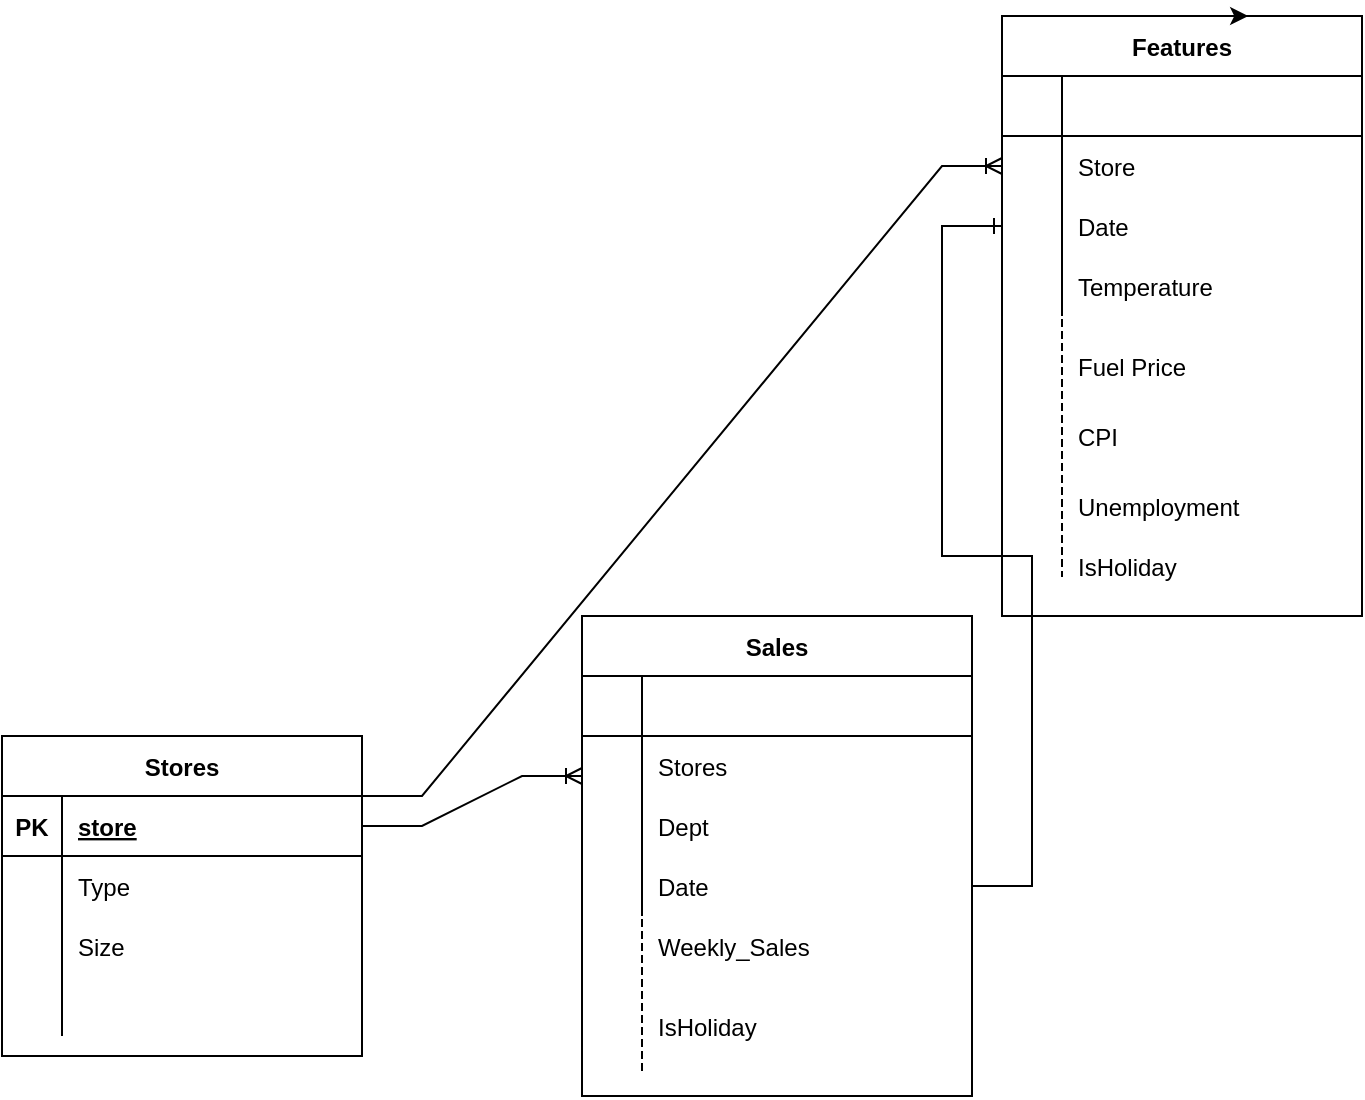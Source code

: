 <mxfile version="16.4.5" type="device"><diagram id="DaACYQCFc3yUOMHqeK-o" name="Page-1"><mxGraphModel dx="1038" dy="1589" grid="1" gridSize="10" guides="1" tooltips="1" connect="1" arrows="1" fold="1" page="1" pageScale="1" pageWidth="850" pageHeight="1100" math="0" shadow="0"><root><mxCell id="0"/><mxCell id="1" parent="0"/><mxCell id="MwyCv-HFKwKyy_BUyYLE-2" value="Stores" style="shape=table;startSize=30;container=1;collapsible=1;childLayout=tableLayout;fixedRows=1;rowLines=0;fontStyle=1;align=center;resizeLast=1;" vertex="1" parent="1"><mxGeometry x="50" y="330" width="180" height="160" as="geometry"/></mxCell><mxCell id="MwyCv-HFKwKyy_BUyYLE-3" value="" style="shape=tableRow;horizontal=0;startSize=0;swimlaneHead=0;swimlaneBody=0;fillColor=none;collapsible=0;dropTarget=0;points=[[0,0.5],[1,0.5]];portConstraint=eastwest;top=0;left=0;right=0;bottom=1;" vertex="1" parent="MwyCv-HFKwKyy_BUyYLE-2"><mxGeometry y="30" width="180" height="30" as="geometry"/></mxCell><mxCell id="MwyCv-HFKwKyy_BUyYLE-4" value="PK" style="shape=partialRectangle;connectable=0;fillColor=none;top=0;left=0;bottom=0;right=0;fontStyle=1;overflow=hidden;" vertex="1" parent="MwyCv-HFKwKyy_BUyYLE-3"><mxGeometry width="30" height="30" as="geometry"><mxRectangle width="30" height="30" as="alternateBounds"/></mxGeometry></mxCell><mxCell id="MwyCv-HFKwKyy_BUyYLE-5" value="store" style="shape=partialRectangle;connectable=0;fillColor=none;top=0;left=0;bottom=0;right=0;align=left;spacingLeft=6;fontStyle=5;overflow=hidden;" vertex="1" parent="MwyCv-HFKwKyy_BUyYLE-3"><mxGeometry x="30" width="150" height="30" as="geometry"><mxRectangle width="150" height="30" as="alternateBounds"/></mxGeometry></mxCell><mxCell id="MwyCv-HFKwKyy_BUyYLE-6" value="" style="shape=tableRow;horizontal=0;startSize=0;swimlaneHead=0;swimlaneBody=0;fillColor=none;collapsible=0;dropTarget=0;points=[[0,0.5],[1,0.5]];portConstraint=eastwest;top=0;left=0;right=0;bottom=0;" vertex="1" parent="MwyCv-HFKwKyy_BUyYLE-2"><mxGeometry y="60" width="180" height="30" as="geometry"/></mxCell><mxCell id="MwyCv-HFKwKyy_BUyYLE-7" value="" style="shape=partialRectangle;connectable=0;fillColor=none;top=0;left=0;bottom=0;right=0;editable=1;overflow=hidden;" vertex="1" parent="MwyCv-HFKwKyy_BUyYLE-6"><mxGeometry width="30" height="30" as="geometry"><mxRectangle width="30" height="30" as="alternateBounds"/></mxGeometry></mxCell><mxCell id="MwyCv-HFKwKyy_BUyYLE-8" value="Type" style="shape=partialRectangle;connectable=0;fillColor=none;top=0;left=0;bottom=0;right=0;align=left;spacingLeft=6;overflow=hidden;" vertex="1" parent="MwyCv-HFKwKyy_BUyYLE-6"><mxGeometry x="30" width="150" height="30" as="geometry"><mxRectangle width="150" height="30" as="alternateBounds"/></mxGeometry></mxCell><mxCell id="MwyCv-HFKwKyy_BUyYLE-9" value="" style="shape=tableRow;horizontal=0;startSize=0;swimlaneHead=0;swimlaneBody=0;fillColor=none;collapsible=0;dropTarget=0;points=[[0,0.5],[1,0.5]];portConstraint=eastwest;top=0;left=0;right=0;bottom=0;" vertex="1" parent="MwyCv-HFKwKyy_BUyYLE-2"><mxGeometry y="90" width="180" height="30" as="geometry"/></mxCell><mxCell id="MwyCv-HFKwKyy_BUyYLE-10" value="" style="shape=partialRectangle;connectable=0;fillColor=none;top=0;left=0;bottom=0;right=0;editable=1;overflow=hidden;" vertex="1" parent="MwyCv-HFKwKyy_BUyYLE-9"><mxGeometry width="30" height="30" as="geometry"><mxRectangle width="30" height="30" as="alternateBounds"/></mxGeometry></mxCell><mxCell id="MwyCv-HFKwKyy_BUyYLE-11" value="Size" style="shape=partialRectangle;connectable=0;fillColor=none;top=0;left=0;bottom=0;right=0;align=left;spacingLeft=6;overflow=hidden;" vertex="1" parent="MwyCv-HFKwKyy_BUyYLE-9"><mxGeometry x="30" width="150" height="30" as="geometry"><mxRectangle width="150" height="30" as="alternateBounds"/></mxGeometry></mxCell><mxCell id="MwyCv-HFKwKyy_BUyYLE-12" value="" style="shape=tableRow;horizontal=0;startSize=0;swimlaneHead=0;swimlaneBody=0;fillColor=none;collapsible=0;dropTarget=0;points=[[0,0.5],[1,0.5]];portConstraint=eastwest;top=0;left=0;right=0;bottom=0;" vertex="1" parent="MwyCv-HFKwKyy_BUyYLE-2"><mxGeometry y="120" width="180" height="30" as="geometry"/></mxCell><mxCell id="MwyCv-HFKwKyy_BUyYLE-13" value="" style="shape=partialRectangle;connectable=0;fillColor=none;top=0;left=0;bottom=0;right=0;editable=1;overflow=hidden;" vertex="1" parent="MwyCv-HFKwKyy_BUyYLE-12"><mxGeometry width="30" height="30" as="geometry"><mxRectangle width="30" height="30" as="alternateBounds"/></mxGeometry></mxCell><mxCell id="MwyCv-HFKwKyy_BUyYLE-14" value="" style="shape=partialRectangle;connectable=0;fillColor=none;top=0;left=0;bottom=0;right=0;align=left;spacingLeft=6;overflow=hidden;" vertex="1" parent="MwyCv-HFKwKyy_BUyYLE-12"><mxGeometry x="30" width="150" height="30" as="geometry"><mxRectangle width="150" height="30" as="alternateBounds"/></mxGeometry></mxCell><mxCell id="MwyCv-HFKwKyy_BUyYLE-15" value="Sales" style="shape=table;startSize=30;container=1;collapsible=1;childLayout=tableLayout;fixedRows=1;rowLines=0;fontStyle=1;align=center;resizeLast=1;" vertex="1" parent="1"><mxGeometry x="340" y="270" width="195" height="240" as="geometry"/></mxCell><mxCell id="MwyCv-HFKwKyy_BUyYLE-16" value="" style="shape=tableRow;horizontal=0;startSize=0;swimlaneHead=0;swimlaneBody=0;fillColor=none;collapsible=0;dropTarget=0;points=[[0,0.5],[1,0.5]];portConstraint=eastwest;top=0;left=0;right=0;bottom=1;" vertex="1" parent="MwyCv-HFKwKyy_BUyYLE-15"><mxGeometry y="30" width="195" height="30" as="geometry"/></mxCell><mxCell id="MwyCv-HFKwKyy_BUyYLE-17" value="" style="shape=partialRectangle;connectable=0;fillColor=none;top=0;left=0;bottom=0;right=0;fontStyle=1;overflow=hidden;" vertex="1" parent="MwyCv-HFKwKyy_BUyYLE-16"><mxGeometry width="30" height="30" as="geometry"><mxRectangle width="30" height="30" as="alternateBounds"/></mxGeometry></mxCell><mxCell id="MwyCv-HFKwKyy_BUyYLE-18" value="" style="shape=partialRectangle;connectable=0;fillColor=none;top=0;left=0;bottom=0;right=0;align=left;spacingLeft=6;fontStyle=5;overflow=hidden;" vertex="1" parent="MwyCv-HFKwKyy_BUyYLE-16"><mxGeometry x="30" width="165" height="30" as="geometry"><mxRectangle width="165" height="30" as="alternateBounds"/></mxGeometry></mxCell><mxCell id="MwyCv-HFKwKyy_BUyYLE-19" value="" style="shape=tableRow;horizontal=0;startSize=0;swimlaneHead=0;swimlaneBody=0;fillColor=none;collapsible=0;dropTarget=0;points=[[0,0.5],[1,0.5]];portConstraint=eastwest;top=0;left=0;right=0;bottom=0;" vertex="1" parent="MwyCv-HFKwKyy_BUyYLE-15"><mxGeometry y="60" width="195" height="30" as="geometry"/></mxCell><mxCell id="MwyCv-HFKwKyy_BUyYLE-20" value="" style="shape=partialRectangle;connectable=0;fillColor=none;top=0;left=0;bottom=0;right=0;editable=1;overflow=hidden;" vertex="1" parent="MwyCv-HFKwKyy_BUyYLE-19"><mxGeometry width="30" height="30" as="geometry"><mxRectangle width="30" height="30" as="alternateBounds"/></mxGeometry></mxCell><mxCell id="MwyCv-HFKwKyy_BUyYLE-21" value="Stores" style="shape=partialRectangle;connectable=0;fillColor=none;top=0;left=0;bottom=0;right=0;align=left;spacingLeft=6;overflow=hidden;" vertex="1" parent="MwyCv-HFKwKyy_BUyYLE-19"><mxGeometry x="30" width="165" height="30" as="geometry"><mxRectangle width="165" height="30" as="alternateBounds"/></mxGeometry></mxCell><mxCell id="MwyCv-HFKwKyy_BUyYLE-22" value="" style="shape=tableRow;horizontal=0;startSize=0;swimlaneHead=0;swimlaneBody=0;fillColor=none;collapsible=0;dropTarget=0;points=[[0,0.5],[1,0.5]];portConstraint=eastwest;top=0;left=0;right=0;bottom=0;" vertex="1" parent="MwyCv-HFKwKyy_BUyYLE-15"><mxGeometry y="90" width="195" height="30" as="geometry"/></mxCell><mxCell id="MwyCv-HFKwKyy_BUyYLE-23" value="" style="shape=partialRectangle;connectable=0;fillColor=none;top=0;left=0;bottom=0;right=0;editable=1;overflow=hidden;" vertex="1" parent="MwyCv-HFKwKyy_BUyYLE-22"><mxGeometry width="30" height="30" as="geometry"><mxRectangle width="30" height="30" as="alternateBounds"/></mxGeometry></mxCell><mxCell id="MwyCv-HFKwKyy_BUyYLE-24" value="Dept" style="shape=partialRectangle;connectable=0;fillColor=none;top=0;left=0;bottom=0;right=0;align=left;spacingLeft=6;overflow=hidden;" vertex="1" parent="MwyCv-HFKwKyy_BUyYLE-22"><mxGeometry x="30" width="165" height="30" as="geometry"><mxRectangle width="165" height="30" as="alternateBounds"/></mxGeometry></mxCell><mxCell id="MwyCv-HFKwKyy_BUyYLE-25" value="" style="shape=tableRow;horizontal=0;startSize=0;swimlaneHead=0;swimlaneBody=0;fillColor=none;collapsible=0;dropTarget=0;points=[[0,0.5],[1,0.5]];portConstraint=eastwest;top=0;left=0;right=0;bottom=0;" vertex="1" parent="MwyCv-HFKwKyy_BUyYLE-15"><mxGeometry y="120" width="195" height="30" as="geometry"/></mxCell><mxCell id="MwyCv-HFKwKyy_BUyYLE-26" value="" style="shape=partialRectangle;connectable=0;fillColor=none;top=0;left=0;bottom=0;right=0;editable=1;overflow=hidden;" vertex="1" parent="MwyCv-HFKwKyy_BUyYLE-25"><mxGeometry width="30" height="30" as="geometry"><mxRectangle width="30" height="30" as="alternateBounds"/></mxGeometry></mxCell><mxCell id="MwyCv-HFKwKyy_BUyYLE-27" value="Date" style="shape=partialRectangle;connectable=0;fillColor=none;top=0;left=0;bottom=0;right=0;align=left;spacingLeft=6;overflow=hidden;" vertex="1" parent="MwyCv-HFKwKyy_BUyYLE-25"><mxGeometry x="30" width="165" height="30" as="geometry"><mxRectangle width="165" height="30" as="alternateBounds"/></mxGeometry></mxCell><mxCell id="MwyCv-HFKwKyy_BUyYLE-28" value="Features" style="shape=table;startSize=30;container=1;collapsible=1;childLayout=tableLayout;fixedRows=1;rowLines=0;fontStyle=1;align=center;resizeLast=1;" vertex="1" parent="1"><mxGeometry x="550" y="-30" width="180" height="300" as="geometry"/></mxCell><mxCell id="MwyCv-HFKwKyy_BUyYLE-29" value="" style="shape=tableRow;horizontal=0;startSize=0;swimlaneHead=0;swimlaneBody=0;fillColor=none;collapsible=0;dropTarget=0;points=[[0,0.5],[1,0.5]];portConstraint=eastwest;top=0;left=0;right=0;bottom=1;" vertex="1" parent="MwyCv-HFKwKyy_BUyYLE-28"><mxGeometry y="30" width="180" height="30" as="geometry"/></mxCell><mxCell id="MwyCv-HFKwKyy_BUyYLE-30" value="" style="shape=partialRectangle;connectable=0;fillColor=none;top=0;left=0;bottom=0;right=0;fontStyle=1;overflow=hidden;" vertex="1" parent="MwyCv-HFKwKyy_BUyYLE-29"><mxGeometry width="30" height="30" as="geometry"><mxRectangle width="30" height="30" as="alternateBounds"/></mxGeometry></mxCell><mxCell id="MwyCv-HFKwKyy_BUyYLE-31" value="" style="shape=partialRectangle;connectable=0;fillColor=none;top=0;left=0;bottom=0;right=0;align=left;spacingLeft=6;fontStyle=5;overflow=hidden;" vertex="1" parent="MwyCv-HFKwKyy_BUyYLE-29"><mxGeometry x="30" width="150" height="30" as="geometry"><mxRectangle width="150" height="30" as="alternateBounds"/></mxGeometry></mxCell><mxCell id="MwyCv-HFKwKyy_BUyYLE-32" value="" style="shape=tableRow;horizontal=0;startSize=0;swimlaneHead=0;swimlaneBody=0;fillColor=none;collapsible=0;dropTarget=0;points=[[0,0.5],[1,0.5]];portConstraint=eastwest;top=0;left=0;right=0;bottom=0;" vertex="1" parent="MwyCv-HFKwKyy_BUyYLE-28"><mxGeometry y="60" width="180" height="30" as="geometry"/></mxCell><mxCell id="MwyCv-HFKwKyy_BUyYLE-33" value="" style="shape=partialRectangle;connectable=0;fillColor=none;top=0;left=0;bottom=0;right=0;editable=1;overflow=hidden;" vertex="1" parent="MwyCv-HFKwKyy_BUyYLE-32"><mxGeometry width="30" height="30" as="geometry"><mxRectangle width="30" height="30" as="alternateBounds"/></mxGeometry></mxCell><mxCell id="MwyCv-HFKwKyy_BUyYLE-34" value="Store" style="shape=partialRectangle;connectable=0;fillColor=none;top=0;left=0;bottom=0;right=0;align=left;spacingLeft=6;overflow=hidden;" vertex="1" parent="MwyCv-HFKwKyy_BUyYLE-32"><mxGeometry x="30" width="150" height="30" as="geometry"><mxRectangle width="150" height="30" as="alternateBounds"/></mxGeometry></mxCell><mxCell id="MwyCv-HFKwKyy_BUyYLE-35" value="" style="shape=tableRow;horizontal=0;startSize=0;swimlaneHead=0;swimlaneBody=0;fillColor=none;collapsible=0;dropTarget=0;points=[[0,0.5],[1,0.5]];portConstraint=eastwest;top=0;left=0;right=0;bottom=0;" vertex="1" parent="MwyCv-HFKwKyy_BUyYLE-28"><mxGeometry y="90" width="180" height="30" as="geometry"/></mxCell><mxCell id="MwyCv-HFKwKyy_BUyYLE-36" value="" style="shape=partialRectangle;connectable=0;fillColor=none;top=0;left=0;bottom=0;right=0;editable=1;overflow=hidden;" vertex="1" parent="MwyCv-HFKwKyy_BUyYLE-35"><mxGeometry width="30" height="30" as="geometry"><mxRectangle width="30" height="30" as="alternateBounds"/></mxGeometry></mxCell><mxCell id="MwyCv-HFKwKyy_BUyYLE-37" value="Date" style="shape=partialRectangle;connectable=0;fillColor=none;top=0;left=0;bottom=0;right=0;align=left;spacingLeft=6;overflow=hidden;" vertex="1" parent="MwyCv-HFKwKyy_BUyYLE-35"><mxGeometry x="30" width="150" height="30" as="geometry"><mxRectangle width="150" height="30" as="alternateBounds"/></mxGeometry></mxCell><mxCell id="MwyCv-HFKwKyy_BUyYLE-38" value="" style="shape=tableRow;horizontal=0;startSize=0;swimlaneHead=0;swimlaneBody=0;fillColor=none;collapsible=0;dropTarget=0;points=[[0,0.5],[1,0.5]];portConstraint=eastwest;top=0;left=0;right=0;bottom=0;" vertex="1" parent="MwyCv-HFKwKyy_BUyYLE-28"><mxGeometry y="120" width="180" height="30" as="geometry"/></mxCell><mxCell id="MwyCv-HFKwKyy_BUyYLE-39" value="" style="shape=partialRectangle;connectable=0;fillColor=none;top=0;left=0;bottom=0;right=0;editable=1;overflow=hidden;" vertex="1" parent="MwyCv-HFKwKyy_BUyYLE-38"><mxGeometry width="30" height="30" as="geometry"><mxRectangle width="30" height="30" as="alternateBounds"/></mxGeometry></mxCell><mxCell id="MwyCv-HFKwKyy_BUyYLE-40" value="Temperature" style="shape=partialRectangle;connectable=0;fillColor=none;top=0;left=0;bottom=0;right=0;align=left;spacingLeft=6;overflow=hidden;" vertex="1" parent="MwyCv-HFKwKyy_BUyYLE-38"><mxGeometry x="30" width="150" height="30" as="geometry"><mxRectangle width="150" height="30" as="alternateBounds"/></mxGeometry></mxCell><mxCell id="MwyCv-HFKwKyy_BUyYLE-41" value="Weekly_Sales" style="shape=partialRectangle;connectable=0;fillColor=none;top=0;left=0;bottom=0;right=0;align=left;spacingLeft=6;overflow=hidden;" vertex="1" parent="1"><mxGeometry x="370" y="420" width="165" height="30" as="geometry"><mxRectangle width="165" height="30" as="alternateBounds"/></mxGeometry></mxCell><mxCell id="MwyCv-HFKwKyy_BUyYLE-42" value="Fuel Price" style="shape=partialRectangle;connectable=0;fillColor=none;top=0;left=0;bottom=0;right=0;align=left;spacingLeft=6;overflow=hidden;" vertex="1" parent="1"><mxGeometry x="580" y="130" width="150" height="30" as="geometry"><mxRectangle width="150" height="30" as="alternateBounds"/></mxGeometry></mxCell><mxCell id="MwyCv-HFKwKyy_BUyYLE-43" value="CPI" style="shape=partialRectangle;connectable=0;fillColor=none;top=0;left=0;bottom=0;right=0;align=left;spacingLeft=6;overflow=hidden;" vertex="1" parent="1"><mxGeometry x="580" y="165" width="150" height="30" as="geometry"><mxRectangle width="150" height="30" as="alternateBounds"/></mxGeometry></mxCell><mxCell id="MwyCv-HFKwKyy_BUyYLE-44" value="Unemployment" style="shape=partialRectangle;connectable=0;fillColor=none;top=0;left=0;bottom=0;right=0;align=left;spacingLeft=6;overflow=hidden;" vertex="1" parent="1"><mxGeometry x="580" y="200" width="150" height="30" as="geometry"><mxRectangle width="150" height="30" as="alternateBounds"/></mxGeometry></mxCell><mxCell id="MwyCv-HFKwKyy_BUyYLE-45" value="IsHoliday" style="shape=partialRectangle;connectable=0;fillColor=none;top=0;left=0;bottom=0;right=0;align=left;spacingLeft=6;overflow=hidden;" vertex="1" parent="1"><mxGeometry x="370" y="460" width="165" height="30" as="geometry"><mxRectangle width="165" height="30" as="alternateBounds"/></mxGeometry></mxCell><mxCell id="MwyCv-HFKwKyy_BUyYLE-46" value="IsHoliday" style="shape=partialRectangle;connectable=0;fillColor=none;top=0;left=0;bottom=0;right=0;align=left;spacingLeft=6;overflow=hidden;" vertex="1" parent="1"><mxGeometry x="580" y="230" width="150" height="30" as="geometry"><mxRectangle width="150" height="30" as="alternateBounds"/></mxGeometry></mxCell><mxCell id="MwyCv-HFKwKyy_BUyYLE-55" value="" style="shape=partialRectangle;fillColor=none;align=left;verticalAlign=middle;strokeColor=none;spacingLeft=34;rotatable=0;points=[[0,0.5],[1,0.5]];portConstraint=eastwest;dropTarget=0;" vertex="1" parent="1"><mxGeometry x="340" y="410" width="90" height="90" as="geometry"/></mxCell><mxCell id="MwyCv-HFKwKyy_BUyYLE-56" value="" style="shape=partialRectangle;top=0;left=0;bottom=0;fillColor=none;stokeWidth=1;dashed=1;align=left;verticalAlign=middle;spacingLeft=4;spacingRight=4;overflow=hidden;rotatable=0;points=[];portConstraint=eastwest;part=1;" vertex="1" connectable="0" parent="MwyCv-HFKwKyy_BUyYLE-55"><mxGeometry width="30" height="90" as="geometry"/></mxCell><mxCell id="MwyCv-HFKwKyy_BUyYLE-57" value="" style="shape=partialRectangle;fillColor=none;align=left;verticalAlign=middle;strokeColor=none;spacingLeft=34;rotatable=0;points=[[0,0.5],[1,0.5]];portConstraint=eastwest;dropTarget=0;" vertex="1" parent="1"><mxGeometry x="550" y="110" width="90" height="140" as="geometry"/></mxCell><mxCell id="MwyCv-HFKwKyy_BUyYLE-58" value="" style="shape=partialRectangle;top=0;left=0;bottom=0;fillColor=none;stokeWidth=1;dashed=1;align=left;verticalAlign=middle;spacingLeft=4;spacingRight=4;overflow=hidden;rotatable=0;points=[];portConstraint=eastwest;part=1;" vertex="1" connectable="0" parent="MwyCv-HFKwKyy_BUyYLE-57"><mxGeometry width="30" height="140" as="geometry"/></mxCell><mxCell id="MwyCv-HFKwKyy_BUyYLE-59" style="edgeStyle=orthogonalEdgeStyle;rounded=0;orthogonalLoop=1;jettySize=auto;html=1;exitX=0.5;exitY=0;exitDx=0;exitDy=0;entryX=0.684;entryY=-0.001;entryDx=0;entryDy=0;entryPerimeter=0;" edge="1" parent="1" source="MwyCv-HFKwKyy_BUyYLE-28" target="MwyCv-HFKwKyy_BUyYLE-28"><mxGeometry relative="1" as="geometry"/></mxCell><mxCell id="MwyCv-HFKwKyy_BUyYLE-60" value="" style="edgeStyle=entityRelationEdgeStyle;fontSize=12;html=1;endArrow=ERoneToMany;rounded=0;exitX=1;exitY=0.5;exitDx=0;exitDy=0;" edge="1" parent="1" source="MwyCv-HFKwKyy_BUyYLE-3"><mxGeometry width="100" height="100" relative="1" as="geometry"><mxPoint x="230" y="450" as="sourcePoint"/><mxPoint x="340" y="350" as="targetPoint"/></mxGeometry></mxCell><mxCell id="MwyCv-HFKwKyy_BUyYLE-61" value="" style="edgeStyle=entityRelationEdgeStyle;fontSize=12;html=1;endArrow=ERoneToMany;rounded=0;" edge="1" parent="1"><mxGeometry width="100" height="100" relative="1" as="geometry"><mxPoint x="230" y="360" as="sourcePoint"/><mxPoint x="550" y="45" as="targetPoint"/></mxGeometry></mxCell><mxCell id="MwyCv-HFKwKyy_BUyYLE-62" value="" style="edgeStyle=entityRelationEdgeStyle;fontSize=12;html=1;endArrow=ERone;endFill=1;rounded=0;exitX=1;exitY=0.5;exitDx=0;exitDy=0;entryX=0;entryY=0.5;entryDx=0;entryDy=0;" edge="1" parent="1" source="MwyCv-HFKwKyy_BUyYLE-25" target="MwyCv-HFKwKyy_BUyYLE-35"><mxGeometry width="100" height="100" relative="1" as="geometry"><mxPoint x="520" y="390" as="sourcePoint"/><mxPoint x="535" y="80" as="targetPoint"/></mxGeometry></mxCell></root></mxGraphModel></diagram></mxfile>